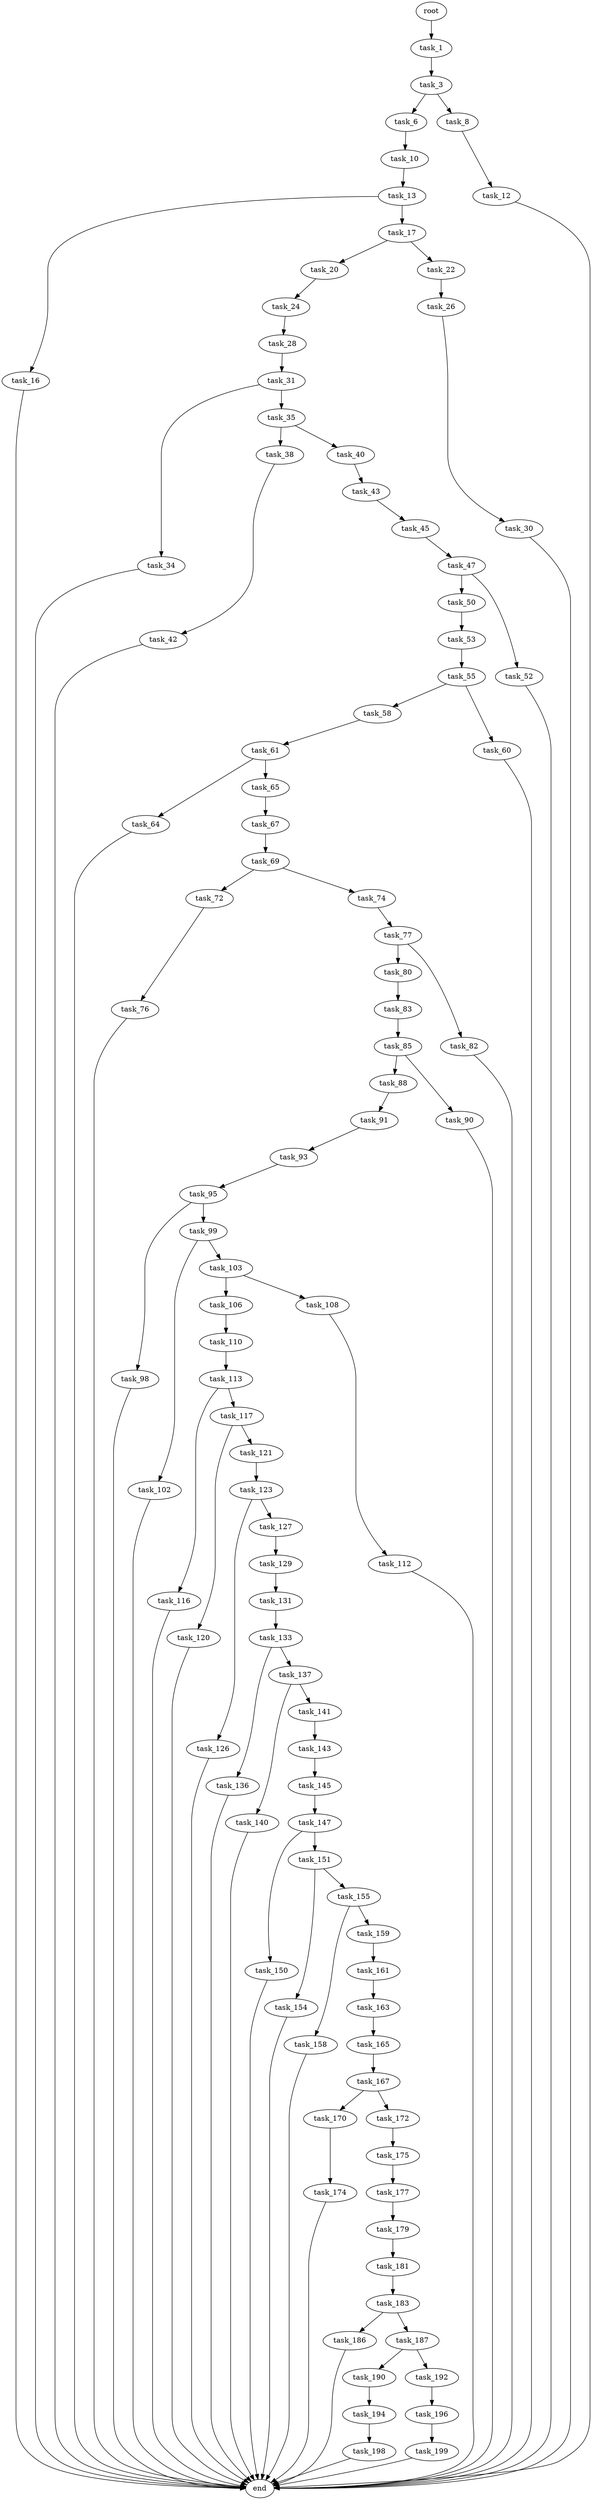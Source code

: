 digraph G {
  root [size="0.000000"];
  task_1 [size="3361203226.000000"];
  task_3 [size="1073741824000.000000"];
  task_6 [size="64659168707.000000"];
  task_8 [size="361465971372.000000"];
  task_10 [size="28991029248.000000"];
  task_12 [size="12838608392.000000"];
  task_13 [size="91544477216.000000"];
  task_16 [size="1073741824000.000000"];
  task_17 [size="134217728000.000000"];
  task_20 [size="19199592115.000000"];
  task_22 [size="549755813888.000000"];
  task_24 [size="68719476736.000000"];
  task_26 [size="8589934592.000000"];
  task_28 [size="358668578577.000000"];
  task_30 [size="186188194250.000000"];
  task_31 [size="347143277707.000000"];
  task_34 [size="28991029248.000000"];
  task_35 [size="549755813888.000000"];
  task_38 [size="1952500262.000000"];
  task_40 [size="332687522462.000000"];
  task_42 [size="588498882858.000000"];
  task_43 [size="549755813888.000000"];
  task_45 [size="1073741824000.000000"];
  task_47 [size="3451591272.000000"];
  task_50 [size="160060006443.000000"];
  task_52 [size="8589934592.000000"];
  task_53 [size="95200811580.000000"];
  task_55 [size="33951853447.000000"];
  task_58 [size="452363457415.000000"];
  task_60 [size="134217728000.000000"];
  task_61 [size="7070589133.000000"];
  task_64 [size="139638939324.000000"];
  task_65 [size="8589934592.000000"];
  task_67 [size="275302043.000000"];
  task_69 [size="7806936774.000000"];
  task_72 [size="231928233984.000000"];
  task_74 [size="231928233984.000000"];
  task_76 [size="368293445632.000000"];
  task_77 [size="183838623677.000000"];
  task_80 [size="1073741824000.000000"];
  task_82 [size="1061648678346.000000"];
  task_83 [size="368293445632.000000"];
  task_85 [size="1276220529.000000"];
  task_88 [size="28991029248.000000"];
  task_90 [size="949298200815.000000"];
  task_91 [size="368293445632.000000"];
  task_93 [size="14789951263.000000"];
  task_95 [size="623480242044.000000"];
  task_98 [size="127033493189.000000"];
  task_99 [size="1073741824000.000000"];
  task_102 [size="782757789696.000000"];
  task_103 [size="97501338449.000000"];
  task_106 [size="8589934592.000000"];
  task_108 [size="782757789696.000000"];
  task_110 [size="18431762795.000000"];
  task_112 [size="47118874543.000000"];
  task_113 [size="549755813888.000000"];
  task_116 [size="61537420288.000000"];
  task_117 [size="1779234495.000000"];
  task_120 [size="1696458138.000000"];
  task_121 [size="58559930384.000000"];
  task_123 [size="15450755178.000000"];
  task_126 [size="28991029248.000000"];
  task_127 [size="142182947174.000000"];
  task_129 [size="5220044708.000000"];
  task_131 [size="21239318357.000000"];
  task_133 [size="134217728000.000000"];
  task_136 [size="231928233984.000000"];
  task_137 [size="68719476736.000000"];
  task_140 [size="14816805617.000000"];
  task_141 [size="134217728000.000000"];
  task_143 [size="134217728000.000000"];
  task_145 [size="221719133694.000000"];
  task_147 [size="134217728000.000000"];
  task_150 [size="252751650519.000000"];
  task_151 [size="8589934592.000000"];
  task_154 [size="2419010125.000000"];
  task_155 [size="231928233984.000000"];
  task_158 [size="134217728000.000000"];
  task_159 [size="68719476736.000000"];
  task_161 [size="832672874622.000000"];
  task_163 [size="1073741824000.000000"];
  task_165 [size="231928233984.000000"];
  task_167 [size="561198362784.000000"];
  task_170 [size="8589934592.000000"];
  task_172 [size="18097502327.000000"];
  task_174 [size="231928233984.000000"];
  task_175 [size="137690070574.000000"];
  task_177 [size="454943239211.000000"];
  task_179 [size="1073741824000.000000"];
  task_181 [size="61632990970.000000"];
  task_183 [size="28991029248.000000"];
  task_186 [size="707499291681.000000"];
  task_187 [size="4655391985.000000"];
  task_190 [size="16803776604.000000"];
  task_192 [size="13692228748.000000"];
  task_194 [size="63073478089.000000"];
  task_196 [size="26753810087.000000"];
  task_198 [size="461299608237.000000"];
  task_199 [size="287503794673.000000"];
  end [size="0.000000"];

  root -> task_1 [size="1.000000"];
  task_1 -> task_3 [size="301989888.000000"];
  task_3 -> task_6 [size="838860800.000000"];
  task_3 -> task_8 [size="838860800.000000"];
  task_6 -> task_10 [size="75497472.000000"];
  task_8 -> task_12 [size="301989888.000000"];
  task_10 -> task_13 [size="75497472.000000"];
  task_12 -> end [size="1.000000"];
  task_13 -> task_16 [size="75497472.000000"];
  task_13 -> task_17 [size="75497472.000000"];
  task_16 -> end [size="1.000000"];
  task_17 -> task_20 [size="209715200.000000"];
  task_17 -> task_22 [size="209715200.000000"];
  task_20 -> task_24 [size="33554432.000000"];
  task_22 -> task_26 [size="536870912.000000"];
  task_24 -> task_28 [size="134217728.000000"];
  task_26 -> task_30 [size="33554432.000000"];
  task_28 -> task_31 [size="536870912.000000"];
  task_30 -> end [size="1.000000"];
  task_31 -> task_34 [size="679477248.000000"];
  task_31 -> task_35 [size="679477248.000000"];
  task_34 -> end [size="1.000000"];
  task_35 -> task_38 [size="536870912.000000"];
  task_35 -> task_40 [size="536870912.000000"];
  task_38 -> task_42 [size="134217728.000000"];
  task_40 -> task_43 [size="411041792.000000"];
  task_42 -> end [size="1.000000"];
  task_43 -> task_45 [size="536870912.000000"];
  task_45 -> task_47 [size="838860800.000000"];
  task_47 -> task_50 [size="301989888.000000"];
  task_47 -> task_52 [size="301989888.000000"];
  task_50 -> task_53 [size="209715200.000000"];
  task_52 -> end [size="1.000000"];
  task_53 -> task_55 [size="134217728.000000"];
  task_55 -> task_58 [size="679477248.000000"];
  task_55 -> task_60 [size="679477248.000000"];
  task_58 -> task_61 [size="411041792.000000"];
  task_60 -> end [size="1.000000"];
  task_61 -> task_64 [size="134217728.000000"];
  task_61 -> task_65 [size="134217728.000000"];
  task_64 -> end [size="1.000000"];
  task_65 -> task_67 [size="33554432.000000"];
  task_67 -> task_69 [size="33554432.000000"];
  task_69 -> task_72 [size="134217728.000000"];
  task_69 -> task_74 [size="134217728.000000"];
  task_72 -> task_76 [size="301989888.000000"];
  task_74 -> task_77 [size="301989888.000000"];
  task_76 -> end [size="1.000000"];
  task_77 -> task_80 [size="209715200.000000"];
  task_77 -> task_82 [size="209715200.000000"];
  task_80 -> task_83 [size="838860800.000000"];
  task_82 -> end [size="1.000000"];
  task_83 -> task_85 [size="411041792.000000"];
  task_85 -> task_88 [size="134217728.000000"];
  task_85 -> task_90 [size="134217728.000000"];
  task_88 -> task_91 [size="75497472.000000"];
  task_90 -> end [size="1.000000"];
  task_91 -> task_93 [size="411041792.000000"];
  task_93 -> task_95 [size="679477248.000000"];
  task_95 -> task_98 [size="838860800.000000"];
  task_95 -> task_99 [size="838860800.000000"];
  task_98 -> end [size="1.000000"];
  task_99 -> task_102 [size="838860800.000000"];
  task_99 -> task_103 [size="838860800.000000"];
  task_102 -> end [size="1.000000"];
  task_103 -> task_106 [size="134217728.000000"];
  task_103 -> task_108 [size="134217728.000000"];
  task_106 -> task_110 [size="33554432.000000"];
  task_108 -> task_112 [size="679477248.000000"];
  task_110 -> task_113 [size="838860800.000000"];
  task_112 -> end [size="1.000000"];
  task_113 -> task_116 [size="536870912.000000"];
  task_113 -> task_117 [size="536870912.000000"];
  task_116 -> end [size="1.000000"];
  task_117 -> task_120 [size="209715200.000000"];
  task_117 -> task_121 [size="209715200.000000"];
  task_120 -> end [size="1.000000"];
  task_121 -> task_123 [size="75497472.000000"];
  task_123 -> task_126 [size="301989888.000000"];
  task_123 -> task_127 [size="301989888.000000"];
  task_126 -> end [size="1.000000"];
  task_127 -> task_129 [size="411041792.000000"];
  task_129 -> task_131 [size="209715200.000000"];
  task_131 -> task_133 [size="75497472.000000"];
  task_133 -> task_136 [size="209715200.000000"];
  task_133 -> task_137 [size="209715200.000000"];
  task_136 -> end [size="1.000000"];
  task_137 -> task_140 [size="134217728.000000"];
  task_137 -> task_141 [size="134217728.000000"];
  task_140 -> end [size="1.000000"];
  task_141 -> task_143 [size="209715200.000000"];
  task_143 -> task_145 [size="209715200.000000"];
  task_145 -> task_147 [size="411041792.000000"];
  task_147 -> task_150 [size="209715200.000000"];
  task_147 -> task_151 [size="209715200.000000"];
  task_150 -> end [size="1.000000"];
  task_151 -> task_154 [size="33554432.000000"];
  task_151 -> task_155 [size="33554432.000000"];
  task_154 -> end [size="1.000000"];
  task_155 -> task_158 [size="301989888.000000"];
  task_155 -> task_159 [size="301989888.000000"];
  task_158 -> end [size="1.000000"];
  task_159 -> task_161 [size="134217728.000000"];
  task_161 -> task_163 [size="679477248.000000"];
  task_163 -> task_165 [size="838860800.000000"];
  task_165 -> task_167 [size="301989888.000000"];
  task_167 -> task_170 [size="838860800.000000"];
  task_167 -> task_172 [size="838860800.000000"];
  task_170 -> task_174 [size="33554432.000000"];
  task_172 -> task_175 [size="679477248.000000"];
  task_174 -> end [size="1.000000"];
  task_175 -> task_177 [size="209715200.000000"];
  task_177 -> task_179 [size="679477248.000000"];
  task_179 -> task_181 [size="838860800.000000"];
  task_181 -> task_183 [size="75497472.000000"];
  task_183 -> task_186 [size="75497472.000000"];
  task_183 -> task_187 [size="75497472.000000"];
  task_186 -> end [size="1.000000"];
  task_187 -> task_190 [size="75497472.000000"];
  task_187 -> task_192 [size="75497472.000000"];
  task_190 -> task_194 [size="679477248.000000"];
  task_192 -> task_196 [size="679477248.000000"];
  task_194 -> task_198 [size="134217728.000000"];
  task_196 -> task_199 [size="75497472.000000"];
  task_198 -> end [size="1.000000"];
  task_199 -> end [size="1.000000"];
}
